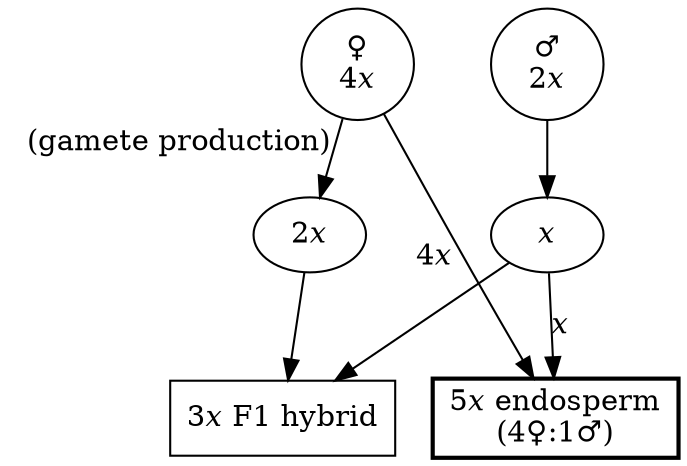 digraph "Diploid-tetraploid hybridisation" {
"♀
4𝑥" -> "2𝑥" [xlabel="  (gamete production)"]
"♂
2𝑥" -> "𝑥" 
"3𝑥 F1 hybrid" [shape="box"]
"5𝑥 endosperm
(4♀:1♂)" [shape="box", style="bold"]
"𝑥" -> "3𝑥 F1 hybrid" 
"2𝑥" -> "3𝑥 F1 hybrid" 
"𝑥" -> "5𝑥 endosperm
(4♀:1♂)" [label="𝑥"]
"♀
4𝑥" -> "5𝑥 endosperm
(4♀:1♂)" [xlabel="4𝑥  "]
}